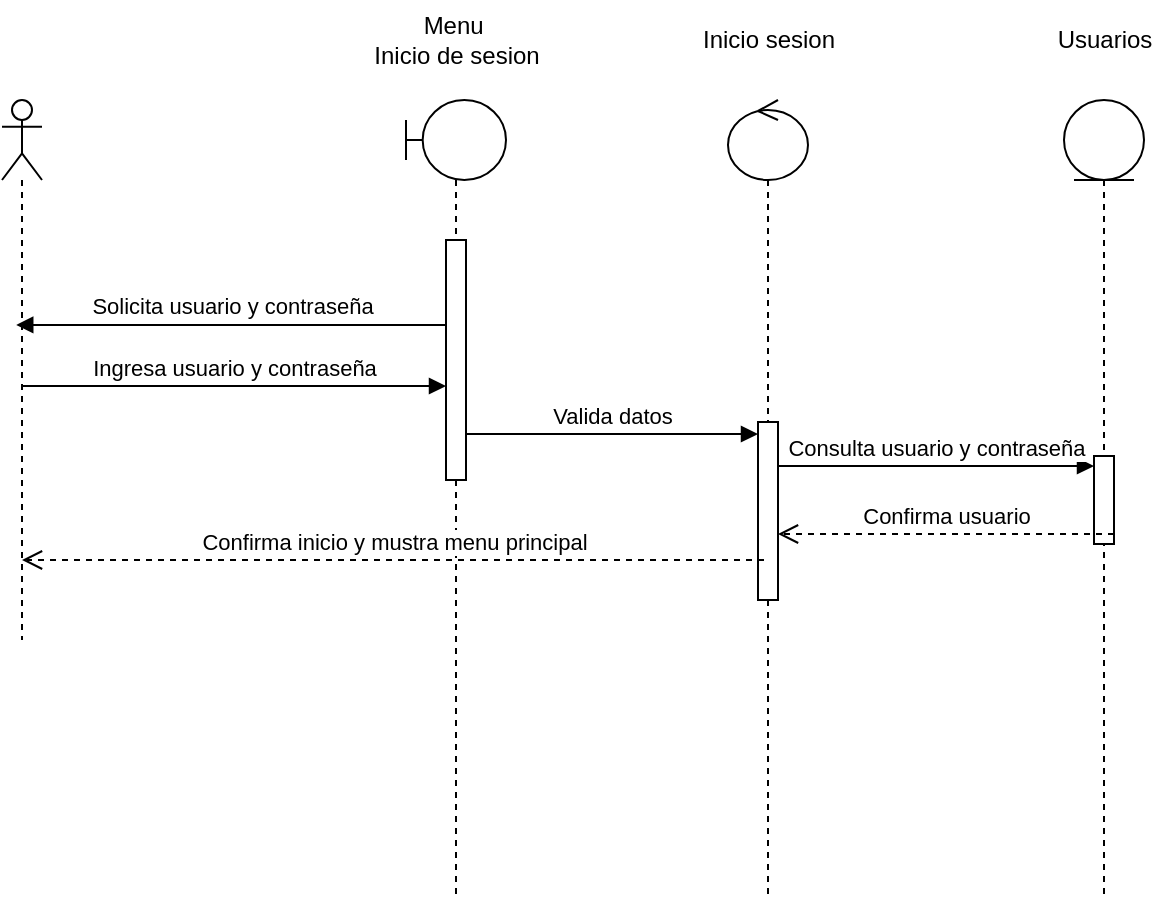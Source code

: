 <mxfile version="24.7.14">
  <diagram name="Página-1" id="t8ws5RrRNgcCuZQSS5f2">
    <mxGraphModel dx="727" dy="620" grid="1" gridSize="10" guides="1" tooltips="1" connect="1" arrows="1" fold="1" page="1" pageScale="1" pageWidth="827" pageHeight="1169" math="0" shadow="0">
      <root>
        <mxCell id="0" />
        <mxCell id="1" parent="0" />
        <mxCell id="HcCtnshYtK5hbSJaxlF--1" value="" style="shape=umlLifeline;perimeter=lifelinePerimeter;whiteSpace=wrap;html=1;container=1;dropTarget=0;collapsible=0;recursiveResize=0;outlineConnect=0;portConstraint=eastwest;newEdgeStyle={&quot;curved&quot;:0,&quot;rounded&quot;:0};participant=umlActor;" parent="1" vertex="1">
          <mxGeometry x="71" y="130" width="20" height="270" as="geometry" />
        </mxCell>
        <mxCell id="HcCtnshYtK5hbSJaxlF--2" value="" style="shape=umlLifeline;perimeter=lifelinePerimeter;whiteSpace=wrap;html=1;container=1;dropTarget=0;collapsible=0;recursiveResize=0;outlineConnect=0;portConstraint=eastwest;newEdgeStyle={&quot;curved&quot;:0,&quot;rounded&quot;:0};participant=umlBoundary;" parent="1" vertex="1">
          <mxGeometry x="273" y="130" width="50" height="400" as="geometry" />
        </mxCell>
        <mxCell id="HcCtnshYtK5hbSJaxlF--3" value="" style="html=1;points=[[0,0,0,0,5],[0,1,0,0,-5],[1,0,0,0,5],[1,1,0,0,-5]];perimeter=orthogonalPerimeter;outlineConnect=0;targetShapes=umlLifeline;portConstraint=eastwest;newEdgeStyle={&quot;curved&quot;:0,&quot;rounded&quot;:0};" parent="HcCtnshYtK5hbSJaxlF--2" vertex="1">
          <mxGeometry x="20" y="70" width="10" height="120" as="geometry" />
        </mxCell>
        <mxCell id="HcCtnshYtK5hbSJaxlF--4" value="" style="shape=umlLifeline;perimeter=lifelinePerimeter;whiteSpace=wrap;html=1;container=1;dropTarget=0;collapsible=0;recursiveResize=0;outlineConnect=0;portConstraint=eastwest;newEdgeStyle={&quot;curved&quot;:0,&quot;rounded&quot;:0};participant=umlControl;" parent="1" vertex="1">
          <mxGeometry x="434" y="130" width="40" height="400" as="geometry" />
        </mxCell>
        <mxCell id="HcCtnshYtK5hbSJaxlF--5" value="" style="html=1;points=[[0,0,0,0,5],[0,1,0,0,-5],[1,0,0,0,5],[1,1,0,0,-5]];perimeter=orthogonalPerimeter;outlineConnect=0;targetShapes=umlLifeline;portConstraint=eastwest;newEdgeStyle={&quot;curved&quot;:0,&quot;rounded&quot;:0};" parent="HcCtnshYtK5hbSJaxlF--4" vertex="1">
          <mxGeometry x="15" y="161" width="10" height="89" as="geometry" />
        </mxCell>
        <mxCell id="HcCtnshYtK5hbSJaxlF--6" value="" style="shape=umlLifeline;perimeter=lifelinePerimeter;whiteSpace=wrap;html=1;container=1;dropTarget=0;collapsible=0;recursiveResize=0;outlineConnect=0;portConstraint=eastwest;newEdgeStyle={&quot;curved&quot;:0,&quot;rounded&quot;:0};participant=umlEntity;" parent="1" vertex="1">
          <mxGeometry x="602" y="130" width="40" height="400" as="geometry" />
        </mxCell>
        <mxCell id="HcCtnshYtK5hbSJaxlF--55" value="" style="html=1;points=[[0,0,0,0,5],[0,1,0,0,-5],[1,0,0,0,5],[1,1,0,0,-5]];perimeter=orthogonalPerimeter;outlineConnect=0;targetShapes=umlLifeline;portConstraint=eastwest;newEdgeStyle={&quot;curved&quot;:0,&quot;rounded&quot;:0};" parent="HcCtnshYtK5hbSJaxlF--6" vertex="1">
          <mxGeometry x="15" y="178" width="10" height="44" as="geometry" />
        </mxCell>
        <mxCell id="HcCtnshYtK5hbSJaxlF--10" value="Ingresa usuario y contraseña" style="html=1;verticalAlign=bottom;endArrow=block;curved=0;rounded=0;" parent="1" edge="1">
          <mxGeometry relative="1" as="geometry">
            <mxPoint x="80.591" y="273" as="sourcePoint" />
            <mxPoint x="293" y="273.0" as="targetPoint" />
          </mxGeometry>
        </mxCell>
        <mxCell id="HcCtnshYtK5hbSJaxlF--11" value="Solicita usuario y contraseña" style="html=1;verticalAlign=bottom;endArrow=block;curved=0;rounded=0;entryX=0.356;entryY=0.247;entryDx=0;entryDy=0;entryPerimeter=0;" parent="1" edge="1">
          <mxGeometry relative="1" as="geometry">
            <mxPoint x="293.0" y="242.48" as="sourcePoint" />
            <mxPoint x="78.12" y="242.48" as="targetPoint" />
          </mxGeometry>
        </mxCell>
        <mxCell id="HcCtnshYtK5hbSJaxlF--12" value="Valida datos" style="html=1;verticalAlign=bottom;endArrow=block;curved=0;rounded=0;" parent="1" edge="1">
          <mxGeometry x="0.002" relative="1" as="geometry">
            <mxPoint x="303" y="297.0" as="sourcePoint" />
            <mxPoint x="449" y="297" as="targetPoint" />
            <mxPoint as="offset" />
          </mxGeometry>
        </mxCell>
        <mxCell id="HcCtnshYtK5hbSJaxlF--13" value="Consulta usuario y contraseña" style="html=1;verticalAlign=bottom;endArrow=block;curved=0;rounded=0;entryX=0;entryY=0;entryDx=0;entryDy=5;entryPerimeter=0;" parent="1" edge="1" target="HcCtnshYtK5hbSJaxlF--55" source="HcCtnshYtK5hbSJaxlF--5">
          <mxGeometry x="-0.002" relative="1" as="geometry">
            <mxPoint x="303.0" y="367" as="sourcePoint" />
            <mxPoint x="589" y="367.0" as="targetPoint" />
            <mxPoint as="offset" />
          </mxGeometry>
        </mxCell>
        <mxCell id="HcCtnshYtK5hbSJaxlF--15" value="Menu&amp;nbsp;&lt;div&gt;Inicio de sesion&lt;/div&gt;" style="text;html=1;align=center;verticalAlign=middle;resizable=0;points=[];autosize=1;strokeColor=none;fillColor=none;" parent="1" vertex="1">
          <mxGeometry x="243" y="80" width="110" height="40" as="geometry" />
        </mxCell>
        <mxCell id="HcCtnshYtK5hbSJaxlF--16" value="Inicio sesion" style="text;html=1;align=center;verticalAlign=middle;resizable=0;points=[];autosize=1;strokeColor=none;fillColor=none;" parent="1" vertex="1">
          <mxGeometry x="409" y="85" width="90" height="30" as="geometry" />
        </mxCell>
        <mxCell id="HcCtnshYtK5hbSJaxlF--19" value="Usuarios" style="text;html=1;align=center;verticalAlign=middle;resizable=0;points=[];autosize=1;strokeColor=none;fillColor=none;" parent="1" vertex="1">
          <mxGeometry x="587" y="85" width="70" height="30" as="geometry" />
        </mxCell>
        <mxCell id="HcCtnshYtK5hbSJaxlF--21" value="Confirma usuario" style="html=1;verticalAlign=bottom;endArrow=open;dashed=1;endSize=8;curved=0;rounded=0;exitX=1;exitY=1;exitDx=0;exitDy=-5;exitPerimeter=0;" parent="1" edge="1" target="HcCtnshYtK5hbSJaxlF--5" source="HcCtnshYtK5hbSJaxlF--55">
          <mxGeometry relative="1" as="geometry">
            <mxPoint x="303.0" y="389" as="targetPoint" />
            <mxPoint x="588" y="389" as="sourcePoint" />
          </mxGeometry>
        </mxCell>
        <mxCell id="HcCtnshYtK5hbSJaxlF--23" value="Confirma inicio y mustra menu principal" style="html=1;verticalAlign=bottom;endArrow=open;dashed=1;endSize=8;curved=0;rounded=0;" parent="1" edge="1" target="HcCtnshYtK5hbSJaxlF--1">
          <mxGeometry relative="1" as="geometry">
            <mxPoint x="303.0" y="360.0" as="targetPoint" />
            <mxPoint x="452" y="360" as="sourcePoint" />
          </mxGeometry>
        </mxCell>
      </root>
    </mxGraphModel>
  </diagram>
</mxfile>
